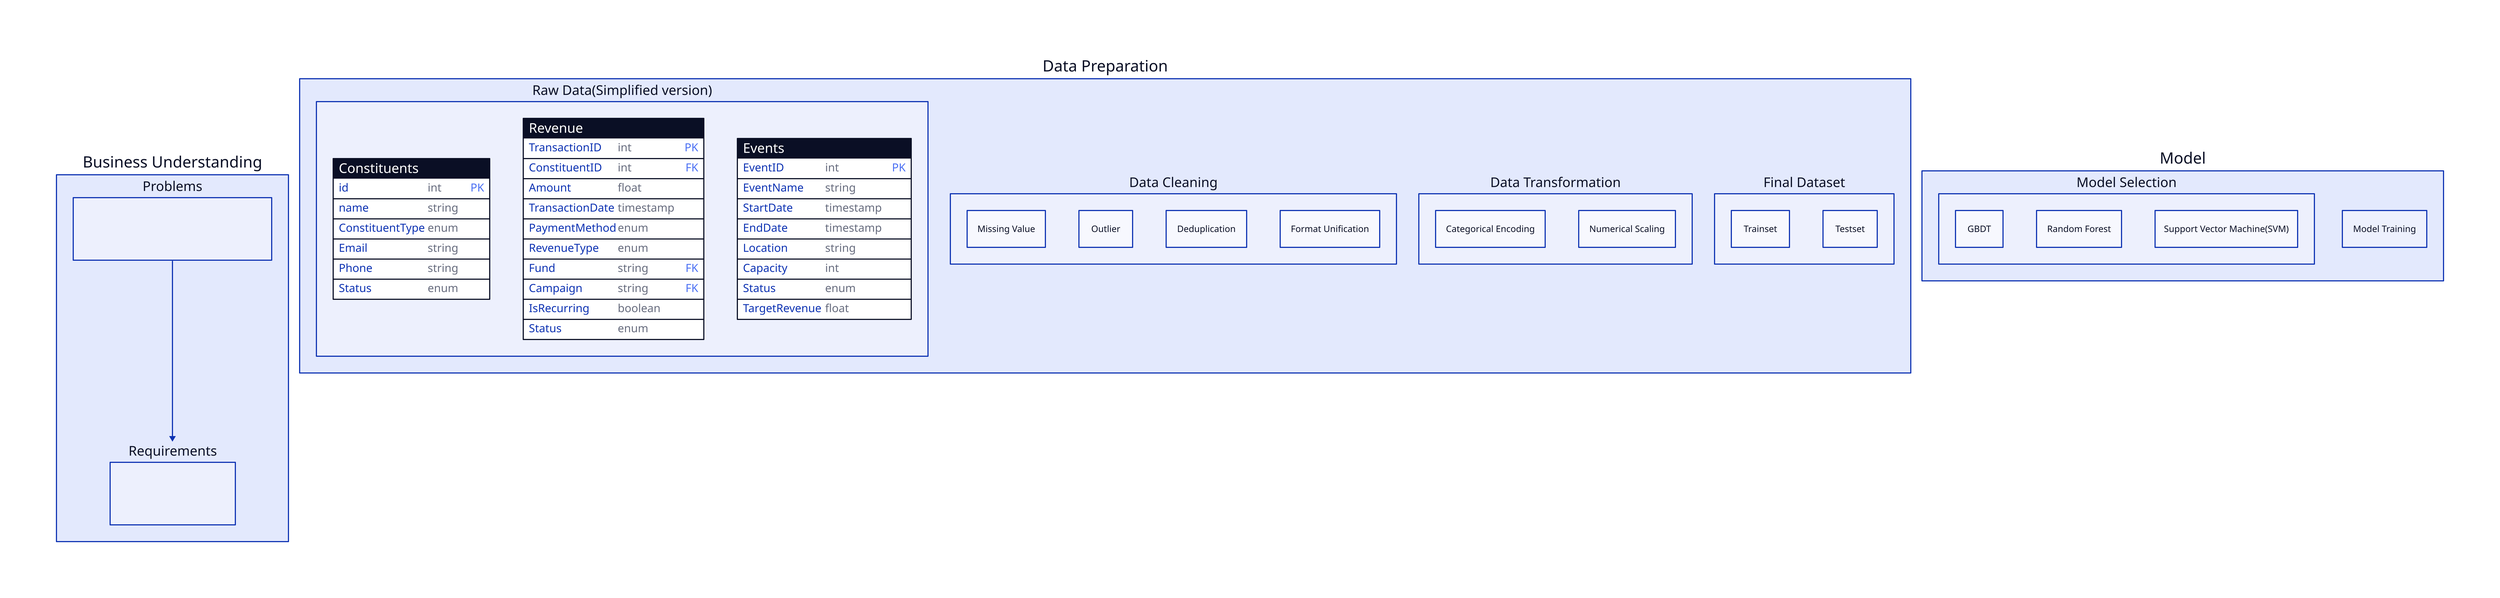 Business Understanding{
    Problems{text: |md
    - Who will be the major gift donor?
    - Who is more likely to be a major donor?
    |
}
    Requirements{text: |md
    - Classification result
    - Numerical result
    |

}
Problems --> Requirements

}

Data Preparation{
    Raw Data(Simplified version){
        Constituents: {
            shape: sql_table
            # This is defined using the shorthand syntax for labels discussed in the containers section.
            # But here it's for the type of a constraint.
            # The id field becomes a map that looks like {type: int; constraint: primary_key}
            id: int {constraint: primary_key}
            name: string
            ConstituentType: enum
            Email: string
            Phone: string
            Status: enum
        }
        Revenue: {
            shape:sql_table
            TransactionID: int {constraint:primary_key}
            ConstituentID: int {constraint:foreign_key}
            Amount: float
            TransactionDate: timestamp
            PaymentMethod: enum
            RevenueType: enum
            Fund: string  {constraint:foreign_key}
            Campaign: string {constraint:foreign_key}
            IsRecurring: boolean
            Status:enum
        }
        Events: {
            shape:sql_table
            EventID: int {constraint:primary_key}
            EventName: string
            StartDate: timestamp
            EndDate: timestamp
            Location: string
            Capacity: int
            Status: enum
            TargetRevenue: float
        }
    }


    Data Cleaning:{
        Missing Value
        Outlier
        Deduplication
        Format Unification
    }

    Data Transformation:{
        Categorical Encoding
        Numerical Scaling
    } 
    Final Dataset{
        Trainset
        Testset

    }
}

Model{
    Model Selection:{
        GBDT
        Random Forest
        Support Vector Machine(SVM)   
    }
    Model Training:{
        
    }
}


